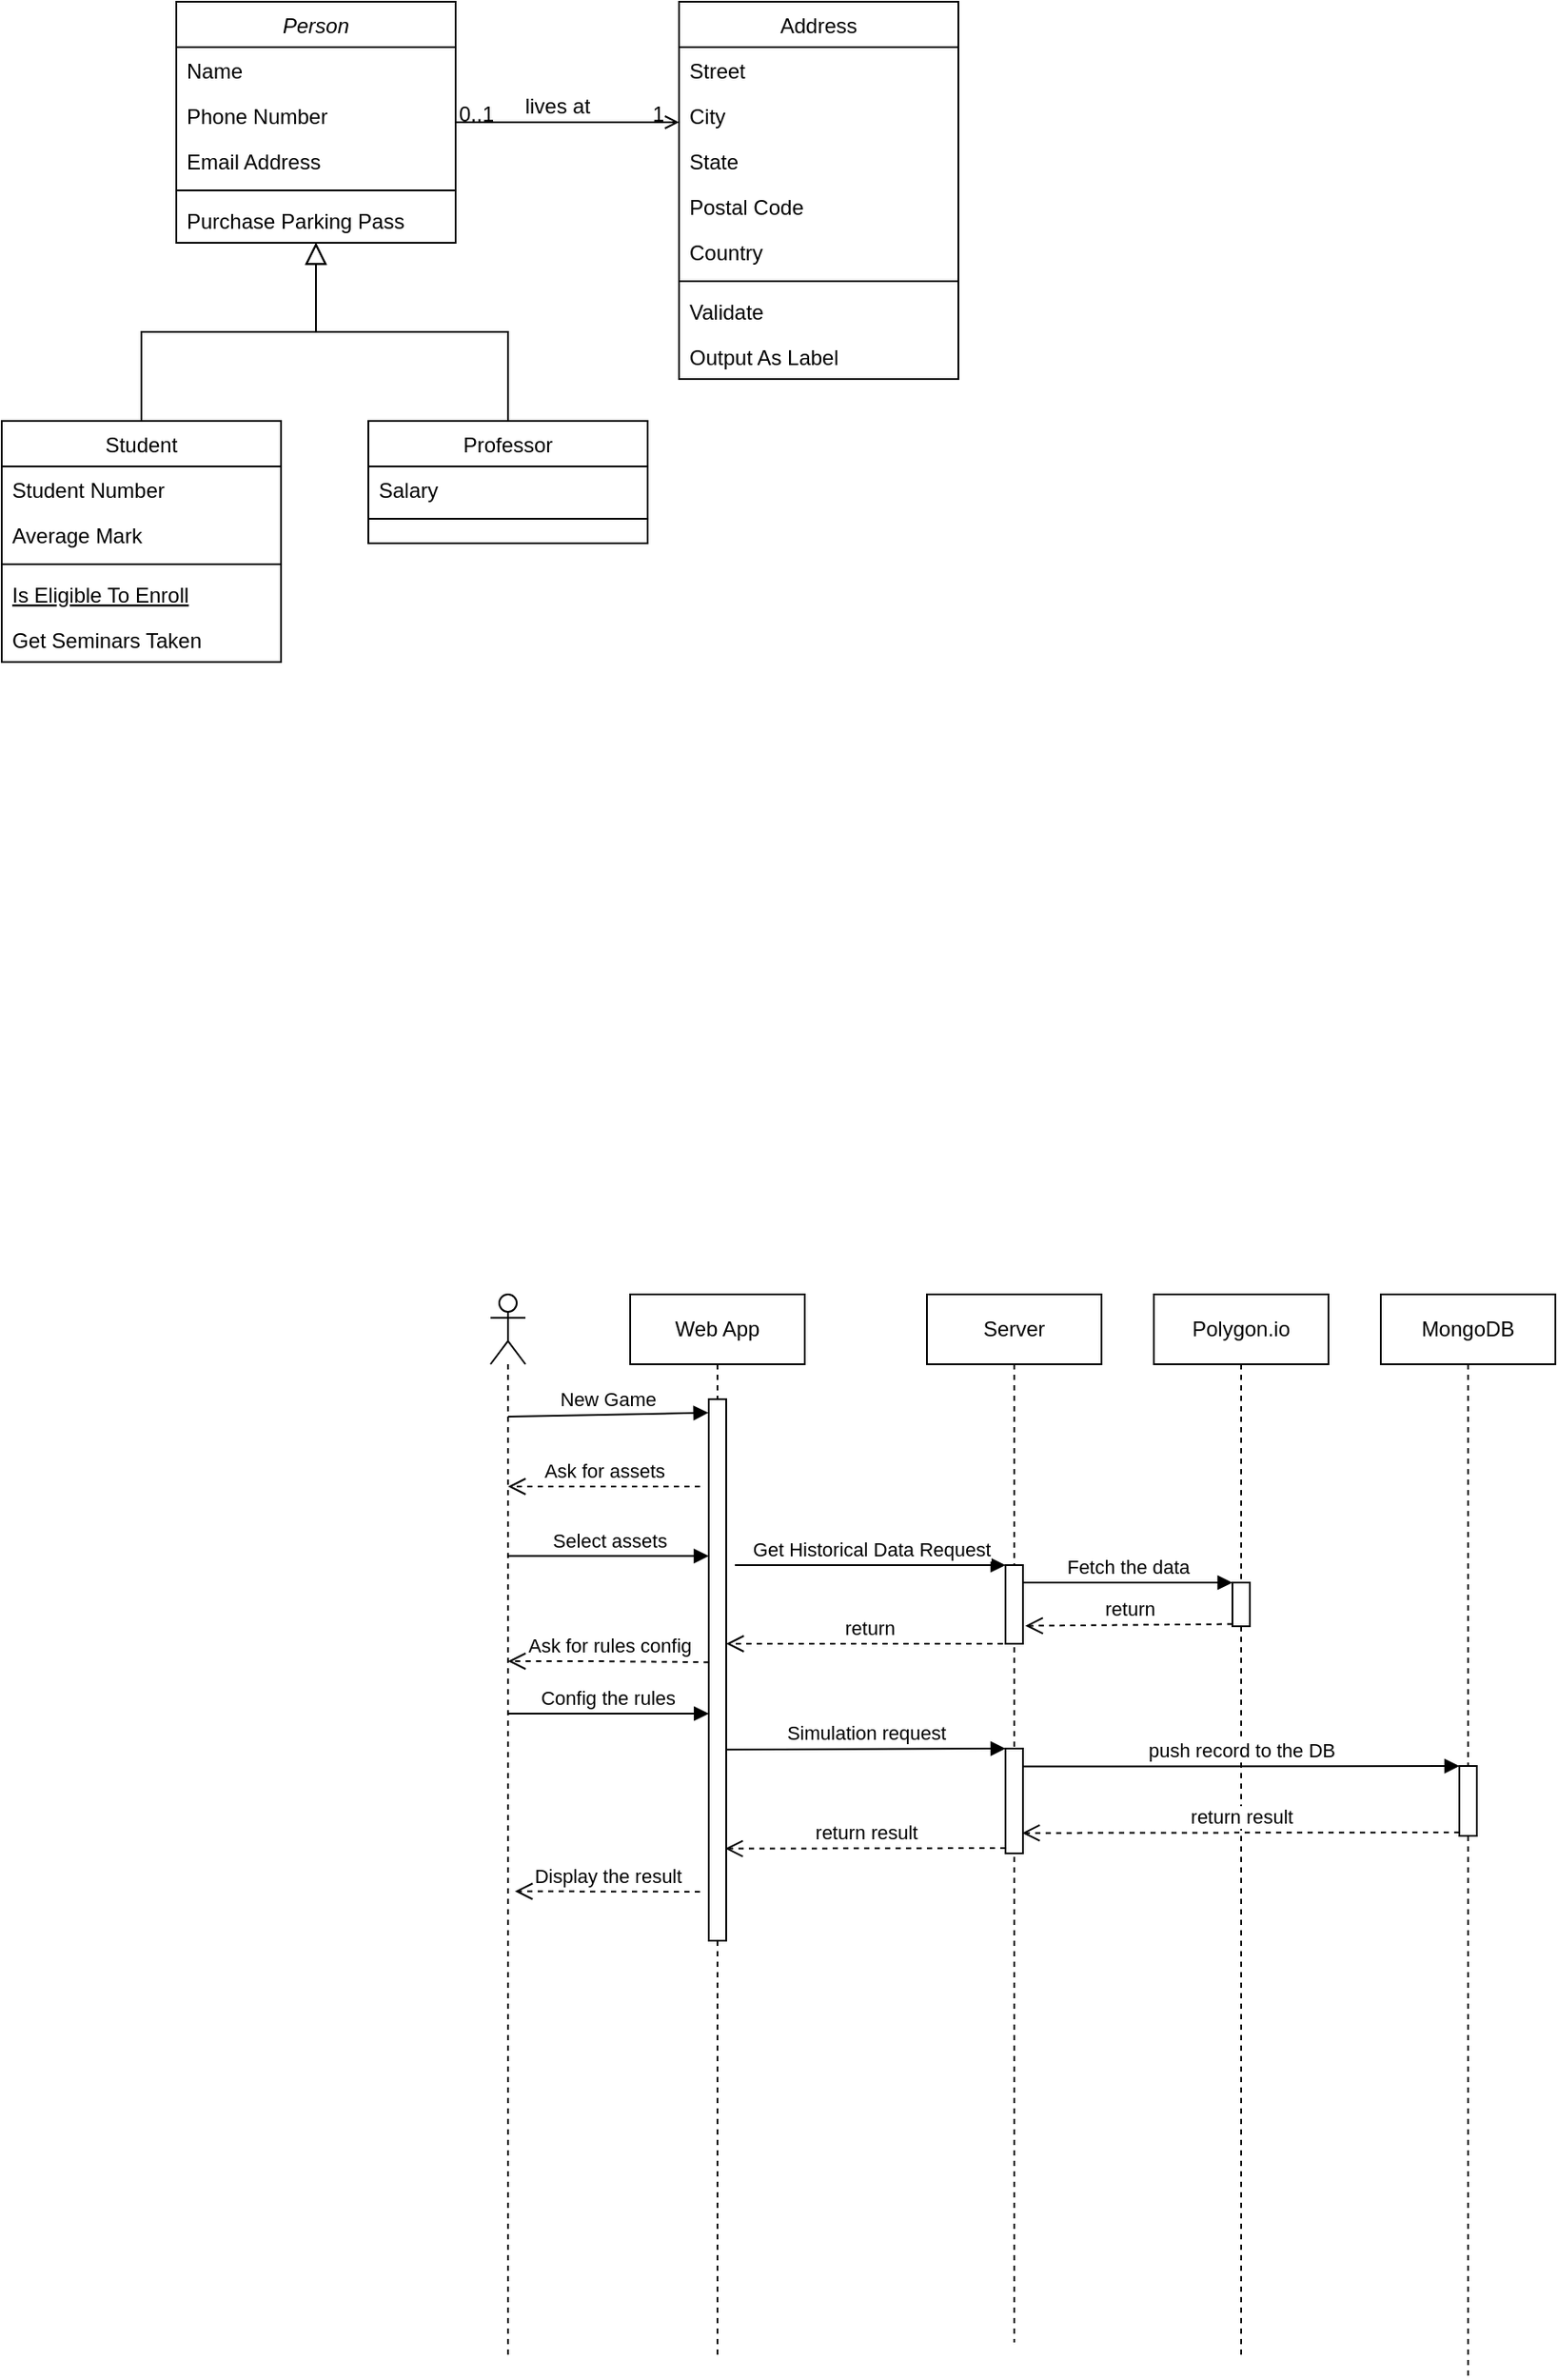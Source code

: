 <mxfile version="20.5.3" type="device"><diagram id="C5RBs43oDa-KdzZeNtuy" name="Page-1"><mxGraphModel dx="1581" dy="693" grid="1" gridSize="10" guides="1" tooltips="1" connect="1" arrows="1" fold="1" page="1" pageScale="1" pageWidth="827" pageHeight="1169" math="0" shadow="0"><root><mxCell id="WIyWlLk6GJQsqaUBKTNV-0"/><mxCell id="WIyWlLk6GJQsqaUBKTNV-1" parent="WIyWlLk6GJQsqaUBKTNV-0"/><mxCell id="zkfFHV4jXpPFQw0GAbJ--0" value="Person" style="swimlane;fontStyle=2;align=center;verticalAlign=top;childLayout=stackLayout;horizontal=1;startSize=26;horizontalStack=0;resizeParent=1;resizeLast=0;collapsible=1;marginBottom=0;rounded=0;shadow=0;strokeWidth=1;" parent="WIyWlLk6GJQsqaUBKTNV-1" vertex="1"><mxGeometry x="220" y="120" width="160" height="138" as="geometry"><mxRectangle x="230" y="140" width="160" height="26" as="alternateBounds"/></mxGeometry></mxCell><mxCell id="zkfFHV4jXpPFQw0GAbJ--1" value="Name" style="text;align=left;verticalAlign=top;spacingLeft=4;spacingRight=4;overflow=hidden;rotatable=0;points=[[0,0.5],[1,0.5]];portConstraint=eastwest;" parent="zkfFHV4jXpPFQw0GAbJ--0" vertex="1"><mxGeometry y="26" width="160" height="26" as="geometry"/></mxCell><mxCell id="zkfFHV4jXpPFQw0GAbJ--2" value="Phone Number" style="text;align=left;verticalAlign=top;spacingLeft=4;spacingRight=4;overflow=hidden;rotatable=0;points=[[0,0.5],[1,0.5]];portConstraint=eastwest;rounded=0;shadow=0;html=0;" parent="zkfFHV4jXpPFQw0GAbJ--0" vertex="1"><mxGeometry y="52" width="160" height="26" as="geometry"/></mxCell><mxCell id="zkfFHV4jXpPFQw0GAbJ--3" value="Email Address" style="text;align=left;verticalAlign=top;spacingLeft=4;spacingRight=4;overflow=hidden;rotatable=0;points=[[0,0.5],[1,0.5]];portConstraint=eastwest;rounded=0;shadow=0;html=0;" parent="zkfFHV4jXpPFQw0GAbJ--0" vertex="1"><mxGeometry y="78" width="160" height="26" as="geometry"/></mxCell><mxCell id="zkfFHV4jXpPFQw0GAbJ--4" value="" style="line;html=1;strokeWidth=1;align=left;verticalAlign=middle;spacingTop=-1;spacingLeft=3;spacingRight=3;rotatable=0;labelPosition=right;points=[];portConstraint=eastwest;" parent="zkfFHV4jXpPFQw0GAbJ--0" vertex="1"><mxGeometry y="104" width="160" height="8" as="geometry"/></mxCell><mxCell id="zkfFHV4jXpPFQw0GAbJ--5" value="Purchase Parking Pass" style="text;align=left;verticalAlign=top;spacingLeft=4;spacingRight=4;overflow=hidden;rotatable=0;points=[[0,0.5],[1,0.5]];portConstraint=eastwest;" parent="zkfFHV4jXpPFQw0GAbJ--0" vertex="1"><mxGeometry y="112" width="160" height="26" as="geometry"/></mxCell><mxCell id="zkfFHV4jXpPFQw0GAbJ--6" value="Student" style="swimlane;fontStyle=0;align=center;verticalAlign=top;childLayout=stackLayout;horizontal=1;startSize=26;horizontalStack=0;resizeParent=1;resizeLast=0;collapsible=1;marginBottom=0;rounded=0;shadow=0;strokeWidth=1;" parent="WIyWlLk6GJQsqaUBKTNV-1" vertex="1"><mxGeometry x="120" y="360" width="160" height="138" as="geometry"><mxRectangle x="130" y="380" width="160" height="26" as="alternateBounds"/></mxGeometry></mxCell><mxCell id="zkfFHV4jXpPFQw0GAbJ--7" value="Student Number" style="text;align=left;verticalAlign=top;spacingLeft=4;spacingRight=4;overflow=hidden;rotatable=0;points=[[0,0.5],[1,0.5]];portConstraint=eastwest;" parent="zkfFHV4jXpPFQw0GAbJ--6" vertex="1"><mxGeometry y="26" width="160" height="26" as="geometry"/></mxCell><mxCell id="zkfFHV4jXpPFQw0GAbJ--8" value="Average Mark" style="text;align=left;verticalAlign=top;spacingLeft=4;spacingRight=4;overflow=hidden;rotatable=0;points=[[0,0.5],[1,0.5]];portConstraint=eastwest;rounded=0;shadow=0;html=0;" parent="zkfFHV4jXpPFQw0GAbJ--6" vertex="1"><mxGeometry y="52" width="160" height="26" as="geometry"/></mxCell><mxCell id="zkfFHV4jXpPFQw0GAbJ--9" value="" style="line;html=1;strokeWidth=1;align=left;verticalAlign=middle;spacingTop=-1;spacingLeft=3;spacingRight=3;rotatable=0;labelPosition=right;points=[];portConstraint=eastwest;" parent="zkfFHV4jXpPFQw0GAbJ--6" vertex="1"><mxGeometry y="78" width="160" height="8" as="geometry"/></mxCell><mxCell id="zkfFHV4jXpPFQw0GAbJ--10" value="Is Eligible To Enroll" style="text;align=left;verticalAlign=top;spacingLeft=4;spacingRight=4;overflow=hidden;rotatable=0;points=[[0,0.5],[1,0.5]];portConstraint=eastwest;fontStyle=4" parent="zkfFHV4jXpPFQw0GAbJ--6" vertex="1"><mxGeometry y="86" width="160" height="26" as="geometry"/></mxCell><mxCell id="zkfFHV4jXpPFQw0GAbJ--11" value="Get Seminars Taken" style="text;align=left;verticalAlign=top;spacingLeft=4;spacingRight=4;overflow=hidden;rotatable=0;points=[[0,0.5],[1,0.5]];portConstraint=eastwest;" parent="zkfFHV4jXpPFQw0GAbJ--6" vertex="1"><mxGeometry y="112" width="160" height="26" as="geometry"/></mxCell><mxCell id="zkfFHV4jXpPFQw0GAbJ--12" value="" style="endArrow=block;endSize=10;endFill=0;shadow=0;strokeWidth=1;rounded=0;edgeStyle=elbowEdgeStyle;elbow=vertical;" parent="WIyWlLk6GJQsqaUBKTNV-1" source="zkfFHV4jXpPFQw0GAbJ--6" target="zkfFHV4jXpPFQw0GAbJ--0" edge="1"><mxGeometry width="160" relative="1" as="geometry"><mxPoint x="200" y="203" as="sourcePoint"/><mxPoint x="200" y="203" as="targetPoint"/></mxGeometry></mxCell><mxCell id="zkfFHV4jXpPFQw0GAbJ--13" value="Professor" style="swimlane;fontStyle=0;align=center;verticalAlign=top;childLayout=stackLayout;horizontal=1;startSize=26;horizontalStack=0;resizeParent=1;resizeLast=0;collapsible=1;marginBottom=0;rounded=0;shadow=0;strokeWidth=1;" parent="WIyWlLk6GJQsqaUBKTNV-1" vertex="1"><mxGeometry x="330" y="360" width="160" height="70" as="geometry"><mxRectangle x="340" y="380" width="170" height="26" as="alternateBounds"/></mxGeometry></mxCell><mxCell id="zkfFHV4jXpPFQw0GAbJ--14" value="Salary" style="text;align=left;verticalAlign=top;spacingLeft=4;spacingRight=4;overflow=hidden;rotatable=0;points=[[0,0.5],[1,0.5]];portConstraint=eastwest;" parent="zkfFHV4jXpPFQw0GAbJ--13" vertex="1"><mxGeometry y="26" width="160" height="26" as="geometry"/></mxCell><mxCell id="zkfFHV4jXpPFQw0GAbJ--15" value="" style="line;html=1;strokeWidth=1;align=left;verticalAlign=middle;spacingTop=-1;spacingLeft=3;spacingRight=3;rotatable=0;labelPosition=right;points=[];portConstraint=eastwest;" parent="zkfFHV4jXpPFQw0GAbJ--13" vertex="1"><mxGeometry y="52" width="160" height="8" as="geometry"/></mxCell><mxCell id="zkfFHV4jXpPFQw0GAbJ--16" value="" style="endArrow=block;endSize=10;endFill=0;shadow=0;strokeWidth=1;rounded=0;edgeStyle=elbowEdgeStyle;elbow=vertical;" parent="WIyWlLk6GJQsqaUBKTNV-1" source="zkfFHV4jXpPFQw0GAbJ--13" target="zkfFHV4jXpPFQw0GAbJ--0" edge="1"><mxGeometry width="160" relative="1" as="geometry"><mxPoint x="210" y="373" as="sourcePoint"/><mxPoint x="310" y="271" as="targetPoint"/></mxGeometry></mxCell><mxCell id="zkfFHV4jXpPFQw0GAbJ--17" value="Address" style="swimlane;fontStyle=0;align=center;verticalAlign=top;childLayout=stackLayout;horizontal=1;startSize=26;horizontalStack=0;resizeParent=1;resizeLast=0;collapsible=1;marginBottom=0;rounded=0;shadow=0;strokeWidth=1;" parent="WIyWlLk6GJQsqaUBKTNV-1" vertex="1"><mxGeometry x="508" y="120" width="160" height="216" as="geometry"><mxRectangle x="550" y="140" width="160" height="26" as="alternateBounds"/></mxGeometry></mxCell><mxCell id="zkfFHV4jXpPFQw0GAbJ--18" value="Street" style="text;align=left;verticalAlign=top;spacingLeft=4;spacingRight=4;overflow=hidden;rotatable=0;points=[[0,0.5],[1,0.5]];portConstraint=eastwest;" parent="zkfFHV4jXpPFQw0GAbJ--17" vertex="1"><mxGeometry y="26" width="160" height="26" as="geometry"/></mxCell><mxCell id="zkfFHV4jXpPFQw0GAbJ--19" value="City" style="text;align=left;verticalAlign=top;spacingLeft=4;spacingRight=4;overflow=hidden;rotatable=0;points=[[0,0.5],[1,0.5]];portConstraint=eastwest;rounded=0;shadow=0;html=0;" parent="zkfFHV4jXpPFQw0GAbJ--17" vertex="1"><mxGeometry y="52" width="160" height="26" as="geometry"/></mxCell><mxCell id="zkfFHV4jXpPFQw0GAbJ--20" value="State" style="text;align=left;verticalAlign=top;spacingLeft=4;spacingRight=4;overflow=hidden;rotatable=0;points=[[0,0.5],[1,0.5]];portConstraint=eastwest;rounded=0;shadow=0;html=0;" parent="zkfFHV4jXpPFQw0GAbJ--17" vertex="1"><mxGeometry y="78" width="160" height="26" as="geometry"/></mxCell><mxCell id="zkfFHV4jXpPFQw0GAbJ--21" value="Postal Code" style="text;align=left;verticalAlign=top;spacingLeft=4;spacingRight=4;overflow=hidden;rotatable=0;points=[[0,0.5],[1,0.5]];portConstraint=eastwest;rounded=0;shadow=0;html=0;" parent="zkfFHV4jXpPFQw0GAbJ--17" vertex="1"><mxGeometry y="104" width="160" height="26" as="geometry"/></mxCell><mxCell id="zkfFHV4jXpPFQw0GAbJ--22" value="Country" style="text;align=left;verticalAlign=top;spacingLeft=4;spacingRight=4;overflow=hidden;rotatable=0;points=[[0,0.5],[1,0.5]];portConstraint=eastwest;rounded=0;shadow=0;html=0;" parent="zkfFHV4jXpPFQw0GAbJ--17" vertex="1"><mxGeometry y="130" width="160" height="26" as="geometry"/></mxCell><mxCell id="zkfFHV4jXpPFQw0GAbJ--23" value="" style="line;html=1;strokeWidth=1;align=left;verticalAlign=middle;spacingTop=-1;spacingLeft=3;spacingRight=3;rotatable=0;labelPosition=right;points=[];portConstraint=eastwest;" parent="zkfFHV4jXpPFQw0GAbJ--17" vertex="1"><mxGeometry y="156" width="160" height="8" as="geometry"/></mxCell><mxCell id="zkfFHV4jXpPFQw0GAbJ--24" value="Validate" style="text;align=left;verticalAlign=top;spacingLeft=4;spacingRight=4;overflow=hidden;rotatable=0;points=[[0,0.5],[1,0.5]];portConstraint=eastwest;" parent="zkfFHV4jXpPFQw0GAbJ--17" vertex="1"><mxGeometry y="164" width="160" height="26" as="geometry"/></mxCell><mxCell id="zkfFHV4jXpPFQw0GAbJ--25" value="Output As Label" style="text;align=left;verticalAlign=top;spacingLeft=4;spacingRight=4;overflow=hidden;rotatable=0;points=[[0,0.5],[1,0.5]];portConstraint=eastwest;" parent="zkfFHV4jXpPFQw0GAbJ--17" vertex="1"><mxGeometry y="190" width="160" height="26" as="geometry"/></mxCell><mxCell id="zkfFHV4jXpPFQw0GAbJ--26" value="" style="endArrow=open;shadow=0;strokeWidth=1;rounded=0;endFill=1;edgeStyle=elbowEdgeStyle;elbow=vertical;" parent="WIyWlLk6GJQsqaUBKTNV-1" source="zkfFHV4jXpPFQw0GAbJ--0" target="zkfFHV4jXpPFQw0GAbJ--17" edge="1"><mxGeometry x="0.5" y="41" relative="1" as="geometry"><mxPoint x="380" y="192" as="sourcePoint"/><mxPoint x="540" y="192" as="targetPoint"/><mxPoint x="-40" y="32" as="offset"/></mxGeometry></mxCell><mxCell id="zkfFHV4jXpPFQw0GAbJ--27" value="0..1" style="resizable=0;align=left;verticalAlign=bottom;labelBackgroundColor=none;fontSize=12;" parent="zkfFHV4jXpPFQw0GAbJ--26" connectable="0" vertex="1"><mxGeometry x="-1" relative="1" as="geometry"><mxPoint y="4" as="offset"/></mxGeometry></mxCell><mxCell id="zkfFHV4jXpPFQw0GAbJ--28" value="1" style="resizable=0;align=right;verticalAlign=bottom;labelBackgroundColor=none;fontSize=12;" parent="zkfFHV4jXpPFQw0GAbJ--26" connectable="0" vertex="1"><mxGeometry x="1" relative="1" as="geometry"><mxPoint x="-7" y="4" as="offset"/></mxGeometry></mxCell><mxCell id="zkfFHV4jXpPFQw0GAbJ--29" value="lives at" style="text;html=1;resizable=0;points=[];;align=center;verticalAlign=middle;labelBackgroundColor=none;rounded=0;shadow=0;strokeWidth=1;fontSize=12;" parent="zkfFHV4jXpPFQw0GAbJ--26" vertex="1" connectable="0"><mxGeometry x="0.5" y="49" relative="1" as="geometry"><mxPoint x="-38" y="40" as="offset"/></mxGeometry></mxCell><mxCell id="hKCvsgqsSBtrNC8GRGGz-0" value="" style="shape=umlLifeline;participant=umlActor;perimeter=lifelinePerimeter;whiteSpace=wrap;html=1;container=1;collapsible=0;recursiveResize=0;verticalAlign=top;spacingTop=36;outlineConnect=0;" parent="WIyWlLk6GJQsqaUBKTNV-1" vertex="1"><mxGeometry x="400" y="860" width="20" height="610" as="geometry"/></mxCell><mxCell id="hKCvsgqsSBtrNC8GRGGz-1" value="Web App" style="shape=umlLifeline;perimeter=lifelinePerimeter;whiteSpace=wrap;html=1;container=1;collapsible=0;recursiveResize=0;outlineConnect=0;" parent="WIyWlLk6GJQsqaUBKTNV-1" vertex="1"><mxGeometry x="480" y="860" width="100" height="610" as="geometry"/></mxCell><mxCell id="hKCvsgqsSBtrNC8GRGGz-24" value="" style="html=1;points=[];perimeter=orthogonalPerimeter;" parent="hKCvsgqsSBtrNC8GRGGz-1" vertex="1"><mxGeometry x="45" y="60" width="10" height="310" as="geometry"/></mxCell><mxCell id="hKCvsgqsSBtrNC8GRGGz-27" value="Select assets" style="html=1;verticalAlign=bottom;endArrow=block;entryX=0;entryY=0;rounded=0;" parent="hKCvsgqsSBtrNC8GRGGz-1" source="hKCvsgqsSBtrNC8GRGGz-0" edge="1"><mxGeometry relative="1" as="geometry"><mxPoint x="-50" y="149.76" as="sourcePoint"/><mxPoint x="45" y="149.76" as="targetPoint"/></mxGeometry></mxCell><mxCell id="hKCvsgqsSBtrNC8GRGGz-33" value="return" style="html=1;verticalAlign=bottom;endArrow=open;dashed=1;endSize=8;rounded=0;" parent="hKCvsgqsSBtrNC8GRGGz-1" source="hKCvsgqsSBtrNC8GRGGz-5" edge="1"><mxGeometry relative="1" as="geometry"><mxPoint x="55" y="200" as="targetPoint"/><mxPoint x="185" y="200" as="sourcePoint"/></mxGeometry></mxCell><mxCell id="hKCvsgqsSBtrNC8GRGGz-5" value="Server" style="shape=umlLifeline;perimeter=lifelinePerimeter;whiteSpace=wrap;html=1;container=1;collapsible=0;recursiveResize=0;outlineConnect=0;" parent="WIyWlLk6GJQsqaUBKTNV-1" vertex="1"><mxGeometry x="650" y="860" width="100" height="600" as="geometry"/></mxCell><mxCell id="hKCvsgqsSBtrNC8GRGGz-31" value="" style="html=1;points=[];perimeter=orthogonalPerimeter;" parent="hKCvsgqsSBtrNC8GRGGz-5" vertex="1"><mxGeometry x="45" y="155" width="10" height="45" as="geometry"/></mxCell><mxCell id="hKCvsgqsSBtrNC8GRGGz-42" value="" style="html=1;points=[];perimeter=orthogonalPerimeter;" parent="hKCvsgqsSBtrNC8GRGGz-5" vertex="1"><mxGeometry x="45" y="260" width="10" height="60" as="geometry"/></mxCell><mxCell id="hKCvsgqsSBtrNC8GRGGz-6" value="Polygon.io" style="shape=umlLifeline;perimeter=lifelinePerimeter;whiteSpace=wrap;html=1;container=1;collapsible=0;recursiveResize=0;outlineConnect=0;" parent="WIyWlLk6GJQsqaUBKTNV-1" vertex="1"><mxGeometry x="780" y="860" width="100" height="610" as="geometry"/></mxCell><mxCell id="hKCvsgqsSBtrNC8GRGGz-34" value="" style="html=1;points=[];perimeter=orthogonalPerimeter;" parent="hKCvsgqsSBtrNC8GRGGz-6" vertex="1"><mxGeometry x="45" y="165" width="10" height="25" as="geometry"/></mxCell><mxCell id="hKCvsgqsSBtrNC8GRGGz-35" value="Fetch the data" style="html=1;verticalAlign=bottom;endArrow=block;entryX=0;entryY=0;rounded=0;" parent="hKCvsgqsSBtrNC8GRGGz-6" target="hKCvsgqsSBtrNC8GRGGz-34" edge="1"><mxGeometry relative="1" as="geometry"><mxPoint x="-75" y="165" as="sourcePoint"/></mxGeometry></mxCell><mxCell id="hKCvsgqsSBtrNC8GRGGz-7" value="MongoDB" style="shape=umlLifeline;perimeter=lifelinePerimeter;whiteSpace=wrap;html=1;container=1;collapsible=0;recursiveResize=0;outlineConnect=0;" parent="WIyWlLk6GJQsqaUBKTNV-1" vertex="1"><mxGeometry x="910" y="860" width="100" height="620" as="geometry"/></mxCell><mxCell id="hKCvsgqsSBtrNC8GRGGz-45" value="" style="html=1;points=[];perimeter=orthogonalPerimeter;" parent="hKCvsgqsSBtrNC8GRGGz-7" vertex="1"><mxGeometry x="45" y="270" width="10" height="40" as="geometry"/></mxCell><mxCell id="hKCvsgqsSBtrNC8GRGGz-25" value="New Game" style="html=1;verticalAlign=bottom;endArrow=block;rounded=0;entryX=-0.02;entryY=0.025;entryDx=0;entryDy=0;entryPerimeter=0;" parent="WIyWlLk6GJQsqaUBKTNV-1" target="hKCvsgqsSBtrNC8GRGGz-24" edge="1"><mxGeometry relative="1" as="geometry"><mxPoint x="410" y="930" as="sourcePoint"/><mxPoint x="520" y="930" as="targetPoint"/></mxGeometry></mxCell><mxCell id="hKCvsgqsSBtrNC8GRGGz-26" value="Ask for assets" style="html=1;verticalAlign=bottom;endArrow=open;dashed=1;endSize=8;rounded=0;" parent="WIyWlLk6GJQsqaUBKTNV-1" target="hKCvsgqsSBtrNC8GRGGz-0" edge="1"><mxGeometry relative="1" as="geometry"><mxPoint x="420" y="970" as="targetPoint"/><mxPoint x="520" y="970" as="sourcePoint"/><Array as="points"><mxPoint x="440" y="970"/></Array></mxGeometry></mxCell><mxCell id="hKCvsgqsSBtrNC8GRGGz-32" value="Get Historical Data Request" style="html=1;verticalAlign=bottom;endArrow=block;entryX=0;entryY=0;rounded=0;" parent="WIyWlLk6GJQsqaUBKTNV-1" target="hKCvsgqsSBtrNC8GRGGz-31" edge="1"><mxGeometry relative="1" as="geometry"><mxPoint x="540" y="1015" as="sourcePoint"/></mxGeometry></mxCell><mxCell id="hKCvsgqsSBtrNC8GRGGz-36" value="return" style="html=1;verticalAlign=bottom;endArrow=open;dashed=1;endSize=8;exitX=0;exitY=0.95;rounded=0;entryX=1.134;entryY=0.772;entryDx=0;entryDy=0;entryPerimeter=0;" parent="WIyWlLk6GJQsqaUBKTNV-1" source="hKCvsgqsSBtrNC8GRGGz-34" target="hKCvsgqsSBtrNC8GRGGz-31" edge="1"><mxGeometry relative="1" as="geometry"><mxPoint x="710" y="1050" as="targetPoint"/></mxGeometry></mxCell><mxCell id="hKCvsgqsSBtrNC8GRGGz-37" value="Ask for rules config" style="html=1;verticalAlign=bottom;endArrow=open;dashed=1;endSize=8;rounded=0;exitX=0.091;exitY=0.14;exitDx=0;exitDy=0;exitPerimeter=0;" parent="WIyWlLk6GJQsqaUBKTNV-1" edge="1"><mxGeometry relative="1" as="geometry"><mxPoint x="409.999" y="1070" as="targetPoint"/><mxPoint x="525.07" y="1070.6" as="sourcePoint"/><Array as="points"><mxPoint x="459.16" y="1070"/></Array></mxGeometry></mxCell><mxCell id="hKCvsgqsSBtrNC8GRGGz-38" value="Config the rules" style="html=1;verticalAlign=bottom;endArrow=block;entryX=0;entryY=0;rounded=0;" parent="WIyWlLk6GJQsqaUBKTNV-1" edge="1"><mxGeometry relative="1" as="geometry"><mxPoint x="409.999" y="1100.0" as="sourcePoint"/><mxPoint x="525.07" y="1100.0" as="targetPoint"/></mxGeometry></mxCell><mxCell id="hKCvsgqsSBtrNC8GRGGz-43" value="Simulation request" style="html=1;verticalAlign=bottom;endArrow=block;entryX=0;entryY=0;rounded=0;exitX=1.016;exitY=0.647;exitDx=0;exitDy=0;exitPerimeter=0;" parent="WIyWlLk6GJQsqaUBKTNV-1" source="hKCvsgqsSBtrNC8GRGGz-24" target="hKCvsgqsSBtrNC8GRGGz-42" edge="1"><mxGeometry relative="1" as="geometry"><mxPoint x="540" y="1120" as="sourcePoint"/></mxGeometry></mxCell><mxCell id="hKCvsgqsSBtrNC8GRGGz-44" value="return result" style="html=1;verticalAlign=bottom;endArrow=open;dashed=1;endSize=8;exitX=0;exitY=0.95;rounded=0;entryX=0.944;entryY=0.83;entryDx=0;entryDy=0;entryPerimeter=0;" parent="WIyWlLk6GJQsqaUBKTNV-1" source="hKCvsgqsSBtrNC8GRGGz-42" target="hKCvsgqsSBtrNC8GRGGz-24" edge="1"><mxGeometry relative="1" as="geometry"><mxPoint x="540" y="1177" as="targetPoint"/></mxGeometry></mxCell><mxCell id="hKCvsgqsSBtrNC8GRGGz-46" value="push record to the DB" style="html=1;verticalAlign=bottom;endArrow=block;entryX=0;entryY=0;rounded=0;exitX=0.953;exitY=0.171;exitDx=0;exitDy=0;exitPerimeter=0;" parent="WIyWlLk6GJQsqaUBKTNV-1" source="hKCvsgqsSBtrNC8GRGGz-42" target="hKCvsgqsSBtrNC8GRGGz-45" edge="1"><mxGeometry relative="1" as="geometry"><mxPoint x="710" y="1130" as="sourcePoint"/></mxGeometry></mxCell><mxCell id="hKCvsgqsSBtrNC8GRGGz-47" value="return result" style="html=1;verticalAlign=bottom;endArrow=open;dashed=1;endSize=8;exitX=0;exitY=0.95;rounded=0;entryX=0.953;entryY=0.806;entryDx=0;entryDy=0;entryPerimeter=0;" parent="WIyWlLk6GJQsqaUBKTNV-1" source="hKCvsgqsSBtrNC8GRGGz-45" target="hKCvsgqsSBtrNC8GRGGz-42" edge="1"><mxGeometry relative="1" as="geometry"><mxPoint x="880" y="1206" as="targetPoint"/></mxGeometry></mxCell><mxCell id="hKCvsgqsSBtrNC8GRGGz-48" value="Display the result" style="html=1;verticalAlign=bottom;endArrow=open;dashed=1;endSize=8;rounded=0;entryX=0.937;entryY=0.616;entryDx=0;entryDy=0;entryPerimeter=0;" parent="WIyWlLk6GJQsqaUBKTNV-1" edge="1"><mxGeometry relative="1" as="geometry"><mxPoint x="414.0" y="1201.72" as="targetPoint"/><mxPoint x="520" y="1202" as="sourcePoint"/></mxGeometry></mxCell></root></mxGraphModel></diagram></mxfile>